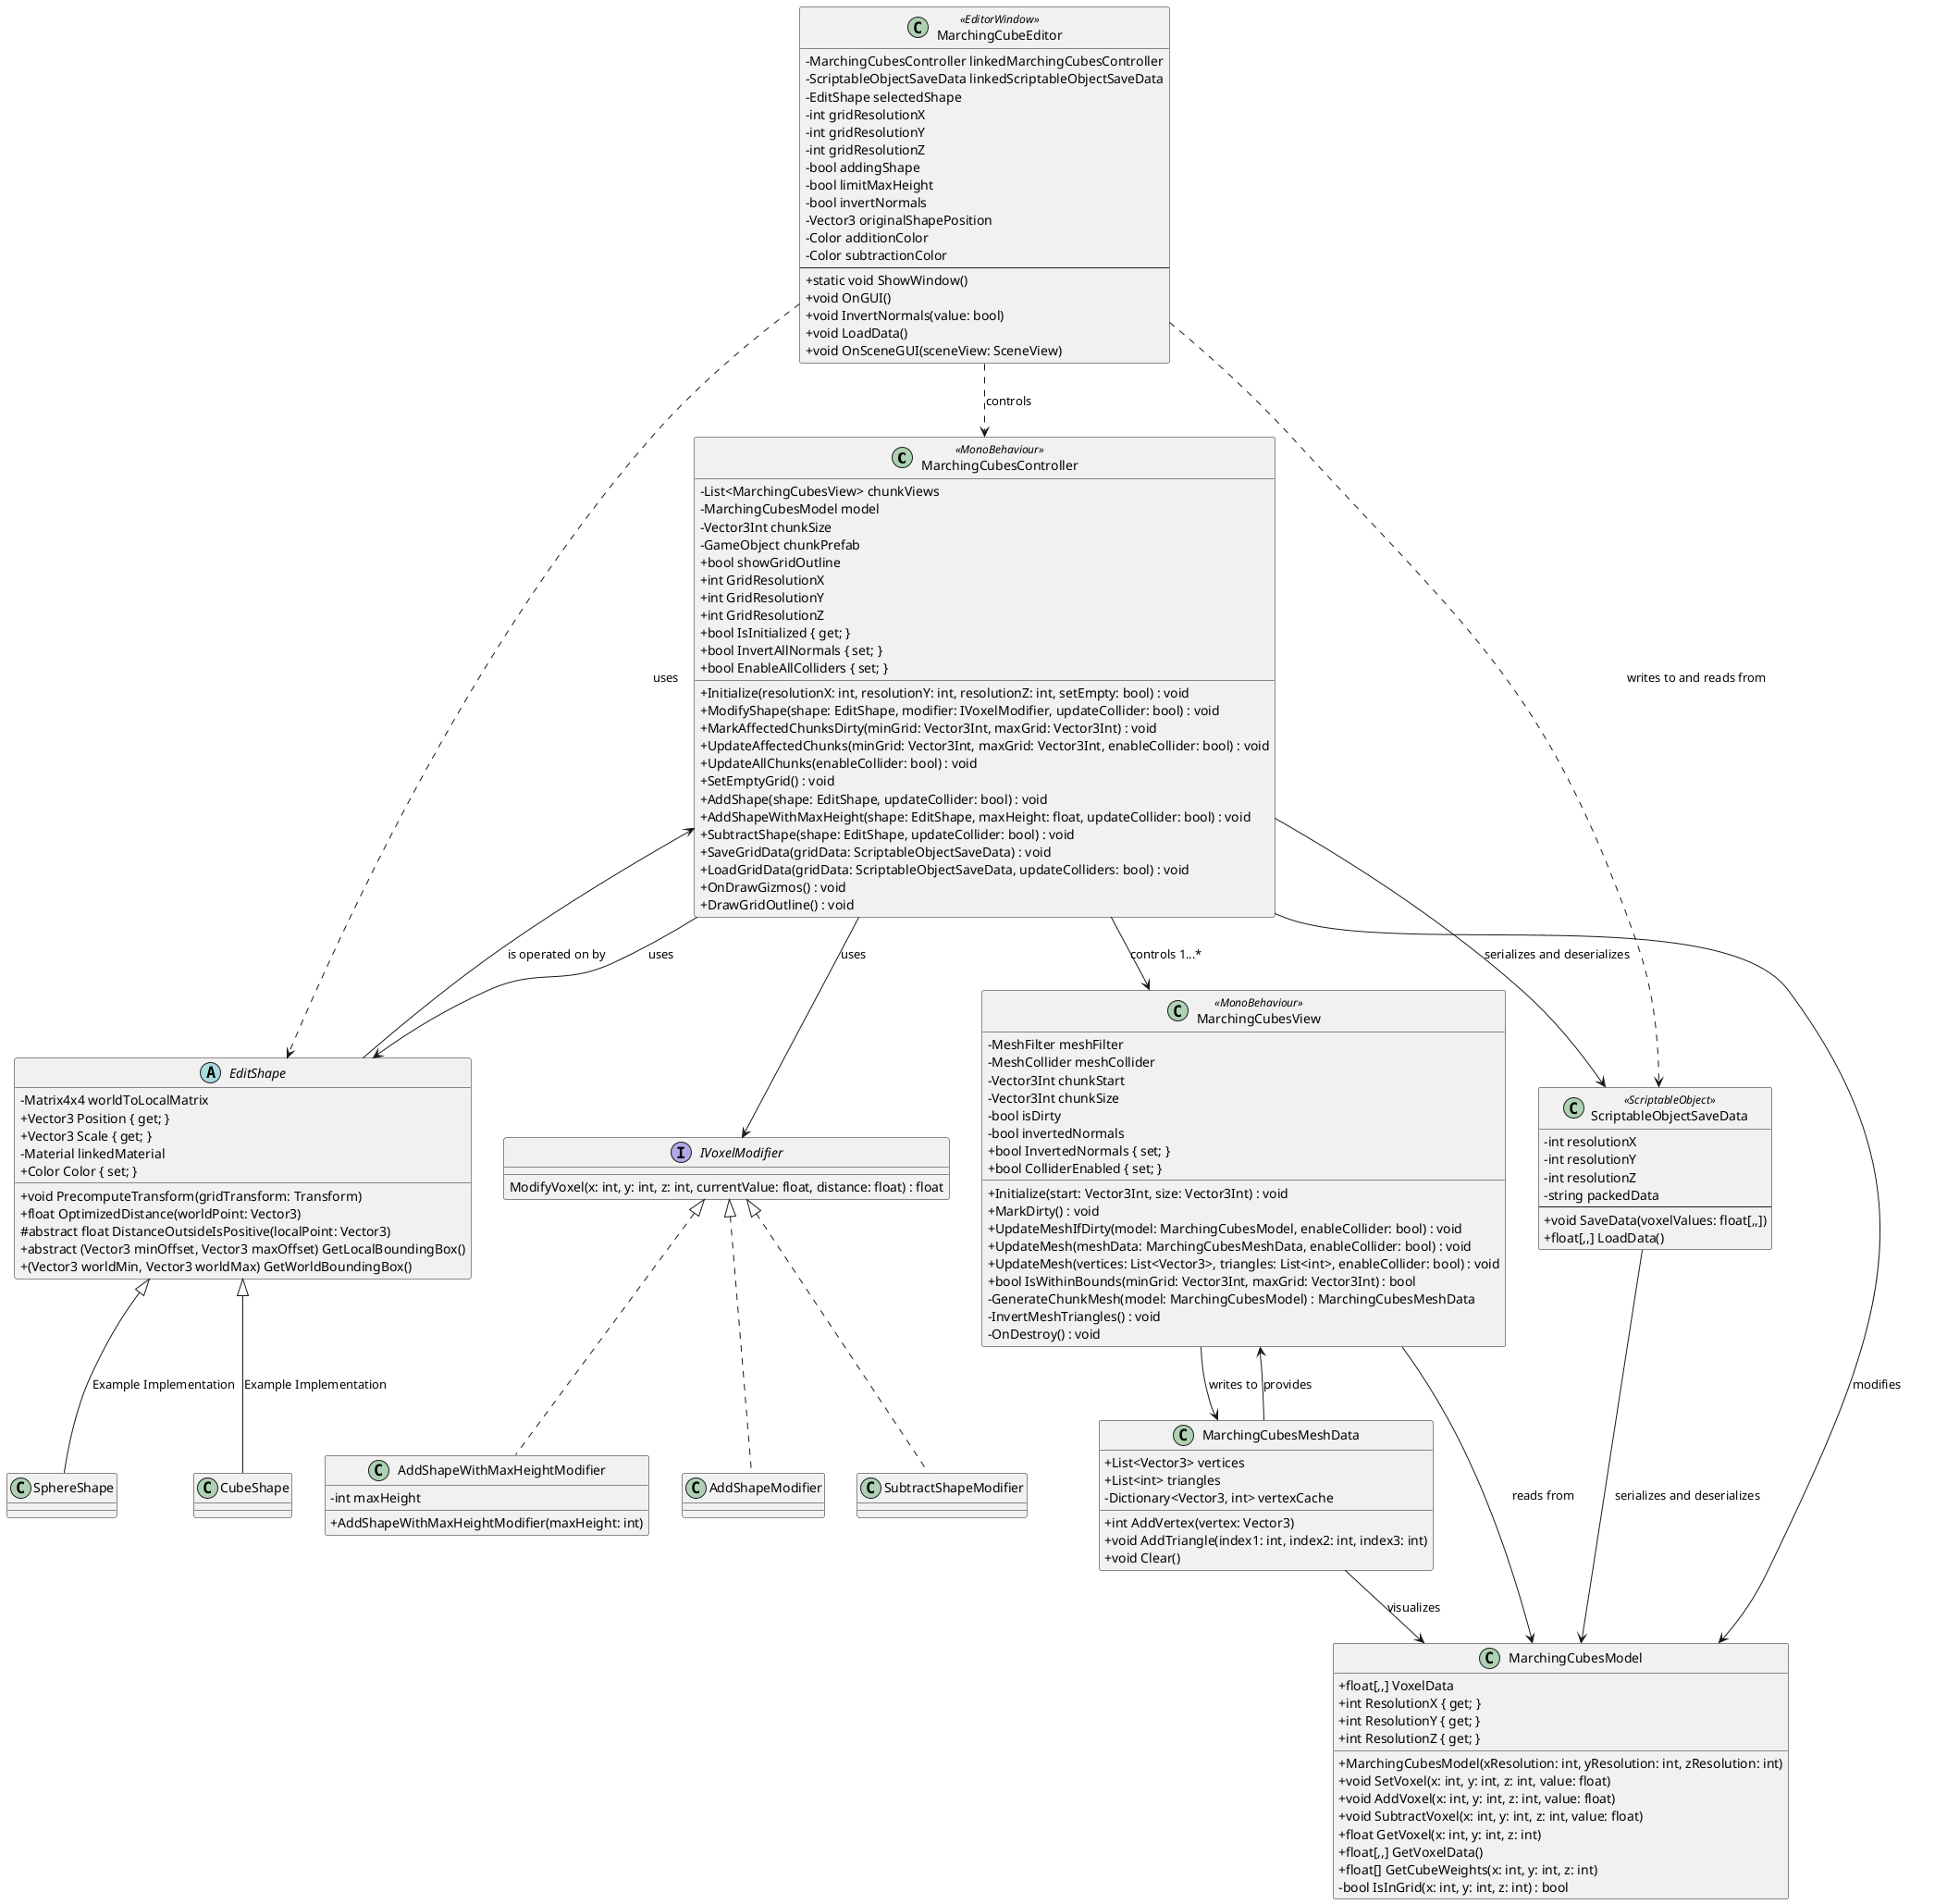 @startuml
skinparam classAttributeIconSize 0

class MarchingCubesController <<MonoBehaviour>> {
    - List<MarchingCubesView> chunkViews
    - MarchingCubesModel model
    - Vector3Int chunkSize
    - GameObject chunkPrefab
    + bool showGridOutline
    + int GridResolutionX
    + int GridResolutionY
    + int GridResolutionZ
    + Initialize(resolutionX: int, resolutionY: int, resolutionZ: int, setEmpty: bool) : void
    + bool IsInitialized { get; }
    + ModifyShape(shape: EditShape, modifier: IVoxelModifier, updateCollider: bool) : void
    + MarkAffectedChunksDirty(minGrid: Vector3Int, maxGrid: Vector3Int) : void
    + UpdateAffectedChunks(minGrid: Vector3Int, maxGrid: Vector3Int, enableCollider: bool) : void
    + UpdateAllChunks(enableCollider: bool) : void
    + bool InvertAllNormals { set; }
    + bool EnableAllColliders { set; }
    + SetEmptyGrid() : void
    + AddShape(shape: EditShape, updateCollider: bool) : void
    + AddShapeWithMaxHeight(shape: EditShape, maxHeight: float, updateCollider: bool) : void
    + SubtractShape(shape: EditShape, updateCollider: bool) : void
    + SaveGridData(gridData: ScriptableObjectSaveData) : void
    + LoadGridData(gridData: ScriptableObjectSaveData, updateColliders: bool) : void
    + OnDrawGizmos() : void
    + DrawGridOutline() : void
}

class MarchingCubesView <<MonoBehaviour>>{
    - MeshFilter meshFilter
    - MeshCollider meshCollider
    - Vector3Int chunkStart
    - Vector3Int chunkSize
    - bool isDirty
    - bool invertedNormals
    + Initialize(start: Vector3Int, size: Vector3Int) : void
    + MarkDirty() : void
    + UpdateMeshIfDirty(model: MarchingCubesModel, enableCollider: bool) : void
    + UpdateMesh(meshData: MarchingCubesMeshData, enableCollider: bool) : void
    + UpdateMesh(vertices: List<Vector3>, triangles: List<int>, enableCollider: bool) : void
    + bool InvertedNormals { set; }
    + bool ColliderEnabled { set; }
    + bool IsWithinBounds(minGrid: Vector3Int, maxGrid: Vector3Int) : bool
    - GenerateChunkMesh(model: MarchingCubesModel) : MarchingCubesMeshData
    - InvertMeshTriangles() : void
    - OnDestroy() : void
}

class MarchingCubesModel {
    + float[,,] VoxelData
    + MarchingCubesModel(xResolution: int, yResolution: int, zResolution: int)
    + int ResolutionX { get; }
    + int ResolutionY { get; }
    + int ResolutionZ { get; }
    + void SetVoxel(x: int, y: int, z: int, value: float)
    + void AddVoxel(x: int, y: int, z: int, value: float)
    + void SubtractVoxel(x: int, y: int, z: int, value: float)
    + float GetVoxel(x: int, y: int, z: int)
    + float[,,] GetVoxelData()
    + float[] GetCubeWeights(x: int, y: int, z: int)
    - bool IsInGrid(x: int, y: int, z: int) : bool
}

class MarchingCubesMeshData {
    + List<Vector3> vertices
    + List<int> triangles
    - Dictionary<Vector3, int> vertexCache

    + int AddVertex(vertex: Vector3)
    + void AddTriangle(index1: int, index2: int, index3: int)
    + void Clear()
}

abstract class EditShape {
    - Matrix4x4 worldToLocalMatrix
    + void PrecomputeTransform(gridTransform: Transform)
    + float OptimizedDistance(worldPoint: Vector3)
    # abstract float DistanceOutsideIsPositive(localPoint: Vector3)
    + Vector3 Position { get; }
    + Vector3 Scale { get; }
    - Material linkedMaterial
    + Color Color { set; }
    + abstract (Vector3 minOffset, Vector3 maxOffset) GetLocalBoundingBox()
    + (Vector3 worldMin, Vector3 worldMax) GetWorldBoundingBox()
}
EditShape <|-- SphereShape : Example Implementation
EditShape <|-- CubeShape : Example Implementation

class MarchingCubeEditor <<EditorWindow>>{
    - MarchingCubesController linkedMarchingCubesController
    - ScriptableObjectSaveData linkedScriptableObjectSaveData
    - EditShape selectedShape
    - int gridResolutionX
    - int gridResolutionY
    - int gridResolutionZ
    - bool addingShape
    - bool limitMaxHeight
    - bool invertNormals
    - Vector3 originalShapePosition
    - Color additionColor
    - Color subtractionColor
    --
    + static void ShowWindow()
    + void OnGUI()
    + void InvertNormals(value: bool)
    + void LoadData()
    + void OnSceneGUI(sceneView: SceneView)
}

class ScriptableObjectSaveData <<ScriptableObject>>{
    - int resolutionX
    - int resolutionY
    - int resolutionZ
    - string packedData
    --
    + void SaveData(voxelValues: float[,,])
    + float[,,] LoadData()
}

interface IVoxelModifier {
    ModifyVoxel(x: int, y: int, z: int, currentValue: float, distance: float) : float
}

class AddShapeModifier {
}

class SubtractShapeModifier {
}

class AddShapeWithMaxHeightModifier {
    - int maxHeight
    + AddShapeWithMaxHeightModifier(maxHeight: int)
}

IVoxelModifier <|.. AddShapeModifier
IVoxelModifier <|.. SubtractShapeModifier
IVoxelModifier <|.. AddShapeWithMaxHeightModifier

MarchingCubesController --> IVoxelModifier : "uses"


MarchingCubeEditor ..> MarchingCubesController : "controls"
MarchingCubeEditor ..> EditShape : "uses"
MarchingCubeEditor ..> ScriptableObjectSaveData : "writes to and reads from"
MarchingCubesController --> MarchingCubesModel : "modifies"
MarchingCubesController --> MarchingCubesView : "controls 1...*"
MarchingCubesController --> EditShape : "uses"
MarchingCubesController --> ScriptableObjectSaveData : "serializes and deserializes"
MarchingCubesView --> MarchingCubesModel : "reads from"
MarchingCubesView --> MarchingCubesMeshData : "writes to"
MarchingCubesMeshData --> MarchingCubesView : "provides"
EditShape --> MarchingCubesController : "is operated on by"
MarchingCubesMeshData --> MarchingCubesModel : "visualizes"
ScriptableObjectSaveData --> MarchingCubesModel : "serializes and deserializes"

@enduml
